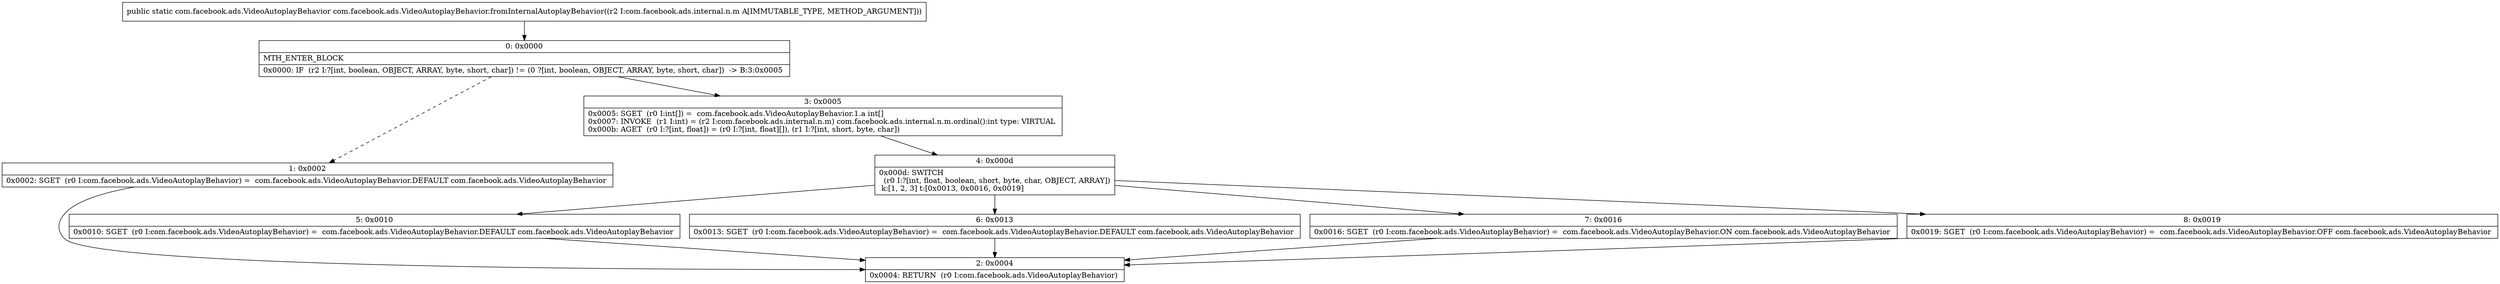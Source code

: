 digraph "CFG forcom.facebook.ads.VideoAutoplayBehavior.fromInternalAutoplayBehavior(Lcom\/facebook\/ads\/internal\/n\/m;)Lcom\/facebook\/ads\/VideoAutoplayBehavior;" {
Node_0 [shape=record,label="{0\:\ 0x0000|MTH_ENTER_BLOCK\l|0x0000: IF  (r2 I:?[int, boolean, OBJECT, ARRAY, byte, short, char]) != (0 ?[int, boolean, OBJECT, ARRAY, byte, short, char])  \-\> B:3:0x0005 \l}"];
Node_1 [shape=record,label="{1\:\ 0x0002|0x0002: SGET  (r0 I:com.facebook.ads.VideoAutoplayBehavior) =  com.facebook.ads.VideoAutoplayBehavior.DEFAULT com.facebook.ads.VideoAutoplayBehavior \l}"];
Node_2 [shape=record,label="{2\:\ 0x0004|0x0004: RETURN  (r0 I:com.facebook.ads.VideoAutoplayBehavior) \l}"];
Node_3 [shape=record,label="{3\:\ 0x0005|0x0005: SGET  (r0 I:int[]) =  com.facebook.ads.VideoAutoplayBehavior.1.a int[] \l0x0007: INVOKE  (r1 I:int) = (r2 I:com.facebook.ads.internal.n.m) com.facebook.ads.internal.n.m.ordinal():int type: VIRTUAL \l0x000b: AGET  (r0 I:?[int, float]) = (r0 I:?[int, float][]), (r1 I:?[int, short, byte, char]) \l}"];
Node_4 [shape=record,label="{4\:\ 0x000d|0x000d: SWITCH  \l  (r0 I:?[int, float, boolean, short, byte, char, OBJECT, ARRAY])\l k:[1, 2, 3] t:[0x0013, 0x0016, 0x0019] \l}"];
Node_5 [shape=record,label="{5\:\ 0x0010|0x0010: SGET  (r0 I:com.facebook.ads.VideoAutoplayBehavior) =  com.facebook.ads.VideoAutoplayBehavior.DEFAULT com.facebook.ads.VideoAutoplayBehavior \l}"];
Node_6 [shape=record,label="{6\:\ 0x0013|0x0013: SGET  (r0 I:com.facebook.ads.VideoAutoplayBehavior) =  com.facebook.ads.VideoAutoplayBehavior.DEFAULT com.facebook.ads.VideoAutoplayBehavior \l}"];
Node_7 [shape=record,label="{7\:\ 0x0016|0x0016: SGET  (r0 I:com.facebook.ads.VideoAutoplayBehavior) =  com.facebook.ads.VideoAutoplayBehavior.ON com.facebook.ads.VideoAutoplayBehavior \l}"];
Node_8 [shape=record,label="{8\:\ 0x0019|0x0019: SGET  (r0 I:com.facebook.ads.VideoAutoplayBehavior) =  com.facebook.ads.VideoAutoplayBehavior.OFF com.facebook.ads.VideoAutoplayBehavior \l}"];
MethodNode[shape=record,label="{public static com.facebook.ads.VideoAutoplayBehavior com.facebook.ads.VideoAutoplayBehavior.fromInternalAutoplayBehavior((r2 I:com.facebook.ads.internal.n.m A[IMMUTABLE_TYPE, METHOD_ARGUMENT])) }"];
MethodNode -> Node_0;
Node_0 -> Node_1[style=dashed];
Node_0 -> Node_3;
Node_1 -> Node_2;
Node_3 -> Node_4;
Node_4 -> Node_5;
Node_4 -> Node_6;
Node_4 -> Node_7;
Node_4 -> Node_8;
Node_5 -> Node_2;
Node_6 -> Node_2;
Node_7 -> Node_2;
Node_8 -> Node_2;
}

